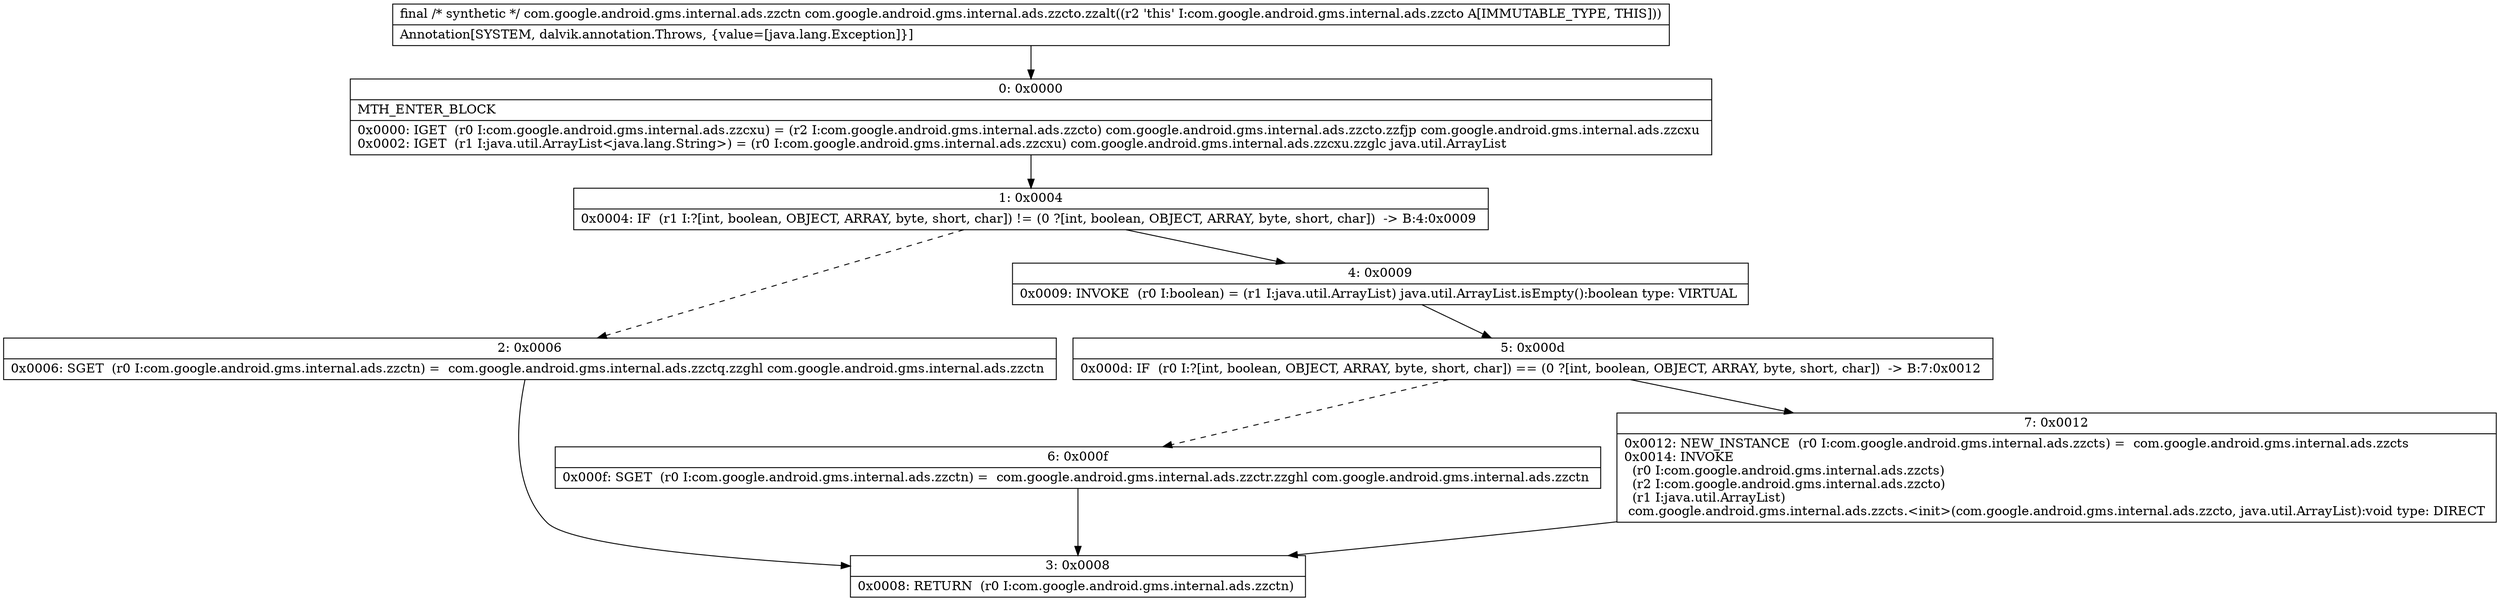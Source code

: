 digraph "CFG forcom.google.android.gms.internal.ads.zzcto.zzalt()Lcom\/google\/android\/gms\/internal\/ads\/zzctn;" {
Node_0 [shape=record,label="{0\:\ 0x0000|MTH_ENTER_BLOCK\l|0x0000: IGET  (r0 I:com.google.android.gms.internal.ads.zzcxu) = (r2 I:com.google.android.gms.internal.ads.zzcto) com.google.android.gms.internal.ads.zzcto.zzfjp com.google.android.gms.internal.ads.zzcxu \l0x0002: IGET  (r1 I:java.util.ArrayList\<java.lang.String\>) = (r0 I:com.google.android.gms.internal.ads.zzcxu) com.google.android.gms.internal.ads.zzcxu.zzglc java.util.ArrayList \l}"];
Node_1 [shape=record,label="{1\:\ 0x0004|0x0004: IF  (r1 I:?[int, boolean, OBJECT, ARRAY, byte, short, char]) != (0 ?[int, boolean, OBJECT, ARRAY, byte, short, char])  \-\> B:4:0x0009 \l}"];
Node_2 [shape=record,label="{2\:\ 0x0006|0x0006: SGET  (r0 I:com.google.android.gms.internal.ads.zzctn) =  com.google.android.gms.internal.ads.zzctq.zzghl com.google.android.gms.internal.ads.zzctn \l}"];
Node_3 [shape=record,label="{3\:\ 0x0008|0x0008: RETURN  (r0 I:com.google.android.gms.internal.ads.zzctn) \l}"];
Node_4 [shape=record,label="{4\:\ 0x0009|0x0009: INVOKE  (r0 I:boolean) = (r1 I:java.util.ArrayList) java.util.ArrayList.isEmpty():boolean type: VIRTUAL \l}"];
Node_5 [shape=record,label="{5\:\ 0x000d|0x000d: IF  (r0 I:?[int, boolean, OBJECT, ARRAY, byte, short, char]) == (0 ?[int, boolean, OBJECT, ARRAY, byte, short, char])  \-\> B:7:0x0012 \l}"];
Node_6 [shape=record,label="{6\:\ 0x000f|0x000f: SGET  (r0 I:com.google.android.gms.internal.ads.zzctn) =  com.google.android.gms.internal.ads.zzctr.zzghl com.google.android.gms.internal.ads.zzctn \l}"];
Node_7 [shape=record,label="{7\:\ 0x0012|0x0012: NEW_INSTANCE  (r0 I:com.google.android.gms.internal.ads.zzcts) =  com.google.android.gms.internal.ads.zzcts \l0x0014: INVOKE  \l  (r0 I:com.google.android.gms.internal.ads.zzcts)\l  (r2 I:com.google.android.gms.internal.ads.zzcto)\l  (r1 I:java.util.ArrayList)\l com.google.android.gms.internal.ads.zzcts.\<init\>(com.google.android.gms.internal.ads.zzcto, java.util.ArrayList):void type: DIRECT \l}"];
MethodNode[shape=record,label="{final \/* synthetic *\/ com.google.android.gms.internal.ads.zzctn com.google.android.gms.internal.ads.zzcto.zzalt((r2 'this' I:com.google.android.gms.internal.ads.zzcto A[IMMUTABLE_TYPE, THIS]))  | Annotation[SYSTEM, dalvik.annotation.Throws, \{value=[java.lang.Exception]\}]\l}"];
MethodNode -> Node_0;
Node_0 -> Node_1;
Node_1 -> Node_2[style=dashed];
Node_1 -> Node_4;
Node_2 -> Node_3;
Node_4 -> Node_5;
Node_5 -> Node_6[style=dashed];
Node_5 -> Node_7;
Node_6 -> Node_3;
Node_7 -> Node_3;
}

